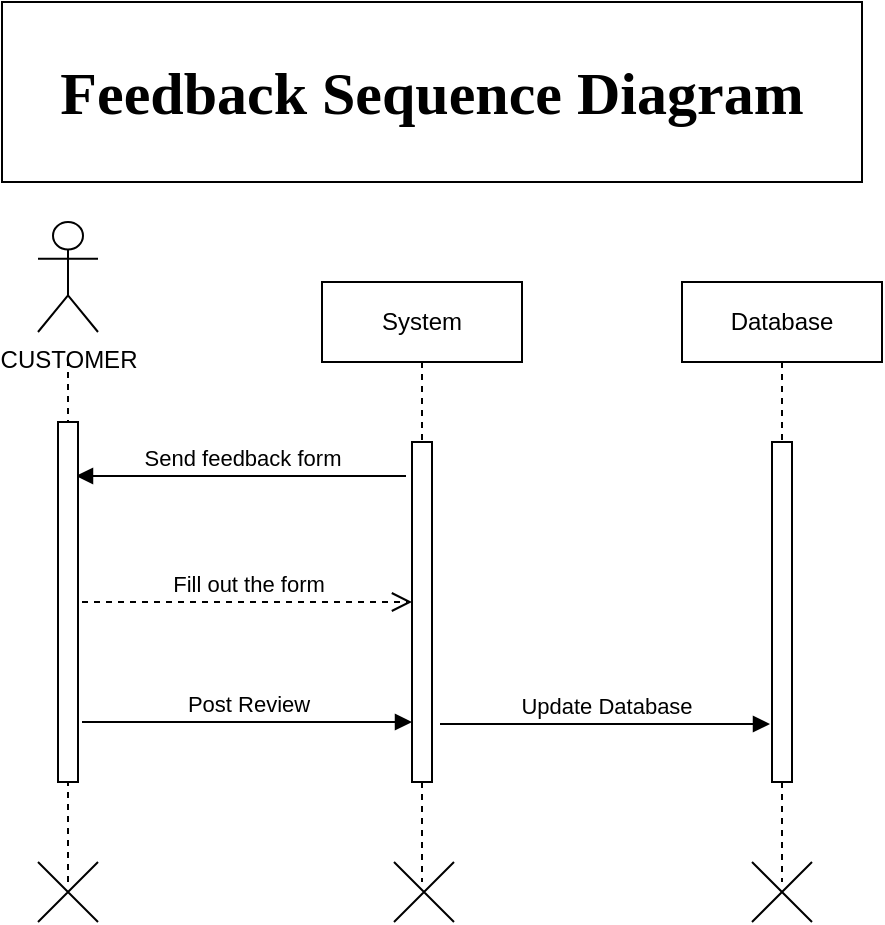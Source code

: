 <mxfile version="21.1.4" type="device">
  <diagram name="Page-1" id="2YBvvXClWsGukQMizWep">
    <mxGraphModel dx="1221" dy="1754" grid="1" gridSize="10" guides="1" tooltips="1" connect="1" arrows="1" fold="1" page="1" pageScale="1" pageWidth="850" pageHeight="1100" math="0" shadow="0">
      <root>
        <mxCell id="0" />
        <mxCell id="1" parent="0" />
        <mxCell id="aM9ryv3xv72pqoxQDRHE-5" value="System" style="shape=umlLifeline;perimeter=lifelinePerimeter;whiteSpace=wrap;html=1;container=0;dropTarget=0;collapsible=0;recursiveResize=0;outlineConnect=0;portConstraint=eastwest;newEdgeStyle={&quot;edgeStyle&quot;:&quot;elbowEdgeStyle&quot;,&quot;elbow&quot;:&quot;vertical&quot;,&quot;curved&quot;:0,&quot;rounded&quot;:0};" parent="1" vertex="1">
          <mxGeometry x="220" y="40" width="100" height="300" as="geometry" />
        </mxCell>
        <mxCell id="aM9ryv3xv72pqoxQDRHE-6" value="" style="html=1;points=[];perimeter=orthogonalPerimeter;outlineConnect=0;targetShapes=umlLifeline;portConstraint=eastwest;newEdgeStyle={&quot;edgeStyle&quot;:&quot;elbowEdgeStyle&quot;,&quot;elbow&quot;:&quot;vertical&quot;,&quot;curved&quot;:0,&quot;rounded&quot;:0};" parent="aM9ryv3xv72pqoxQDRHE-5" vertex="1">
          <mxGeometry x="45" y="80" width="10" height="170" as="geometry" />
        </mxCell>
        <mxCell id="aM9ryv3xv72pqoxQDRHE-9" value="Send feedback form" style="html=1;verticalAlign=bottom;endArrow=block;edgeStyle=elbowEdgeStyle;elbow=vertical;curved=0;rounded=0;" parent="1" edge="1">
          <mxGeometry relative="1" as="geometry">
            <mxPoint x="262" y="137" as="sourcePoint" />
            <Array as="points">
              <mxPoint x="187" y="137" />
            </Array>
            <mxPoint x="97" y="137" as="targetPoint" />
          </mxGeometry>
        </mxCell>
        <mxCell id="aM9ryv3xv72pqoxQDRHE-10" value="Fill out the form" style="html=1;verticalAlign=bottom;endArrow=open;dashed=1;endSize=8;edgeStyle=elbowEdgeStyle;elbow=vertical;curved=0;rounded=0;" parent="1" edge="1">
          <mxGeometry relative="1" as="geometry">
            <mxPoint x="265" y="200" as="targetPoint" />
            <Array as="points">
              <mxPoint x="160" y="200" />
            </Array>
            <mxPoint x="100" y="200" as="sourcePoint" />
          </mxGeometry>
        </mxCell>
        <mxCell id="krjvHkofv6m094aXY3ER-1" value="Post Review" style="html=1;verticalAlign=bottom;endArrow=block;edgeStyle=elbowEdgeStyle;elbow=vertical;curved=0;rounded=0;" parent="1" edge="1">
          <mxGeometry relative="1" as="geometry">
            <mxPoint x="100" y="260" as="sourcePoint" />
            <Array as="points">
              <mxPoint x="190" y="260" />
            </Array>
            <mxPoint x="265" y="260" as="targetPoint" />
          </mxGeometry>
        </mxCell>
        <mxCell id="krjvHkofv6m094aXY3ER-2" value="" style="shape=umlDestroy;html=1;" parent="1" vertex="1">
          <mxGeometry x="78" y="330" width="30" height="30" as="geometry" />
        </mxCell>
        <mxCell id="krjvHkofv6m094aXY3ER-3" value="" style="shape=umlDestroy;html=1;" parent="1" vertex="1">
          <mxGeometry x="256" y="330" width="30" height="30" as="geometry" />
        </mxCell>
        <mxCell id="krjvHkofv6m094aXY3ER-4" value="&lt;font style=&quot;font-size: 30px;&quot;&gt;&lt;b&gt;Feedback Sequence Diagram&lt;/b&gt;&lt;/font&gt;" style="rounded=0;whiteSpace=wrap;html=1;gradientColor=none;fontFamily=Comic Sans MS;" parent="1" vertex="1">
          <mxGeometry x="60" y="-100" width="430" height="90" as="geometry" />
        </mxCell>
        <mxCell id="5otP0CQRJVDmCszS-_wu-1" value="" style="endArrow=none;dashed=1;html=1;rounded=0;" parent="1" edge="1">
          <mxGeometry width="50" height="50" relative="1" as="geometry">
            <mxPoint x="93" y="340" as="sourcePoint" />
            <mxPoint x="93" y="80" as="targetPoint" />
          </mxGeometry>
        </mxCell>
        <mxCell id="5otP0CQRJVDmCszS-_wu-2" value="CUSTOMER" style="shape=umlActor;verticalLabelPosition=bottom;verticalAlign=top;html=1;outlineConnect=0;" parent="1" vertex="1">
          <mxGeometry x="78" y="10" width="30" height="55" as="geometry" />
        </mxCell>
        <mxCell id="5otP0CQRJVDmCszS-_wu-3" value="" style="html=1;points=[];perimeter=orthogonalPerimeter;outlineConnect=0;targetShapes=umlLifeline;portConstraint=eastwest;newEdgeStyle={&quot;edgeStyle&quot;:&quot;elbowEdgeStyle&quot;,&quot;elbow&quot;:&quot;vertical&quot;,&quot;curved&quot;:0,&quot;rounded&quot;:0};" parent="1" vertex="1">
          <mxGeometry x="88" y="110" width="10" height="180" as="geometry" />
        </mxCell>
        <mxCell id="vnmXt3iuXJpL4Q-aN62i-1" value="Database" style="shape=umlLifeline;perimeter=lifelinePerimeter;whiteSpace=wrap;html=1;container=0;dropTarget=0;collapsible=0;recursiveResize=0;outlineConnect=0;portConstraint=eastwest;newEdgeStyle={&quot;edgeStyle&quot;:&quot;elbowEdgeStyle&quot;,&quot;elbow&quot;:&quot;vertical&quot;,&quot;curved&quot;:0,&quot;rounded&quot;:0};" parent="1" vertex="1">
          <mxGeometry x="400" y="40" width="100" height="300" as="geometry" />
        </mxCell>
        <mxCell id="vnmXt3iuXJpL4Q-aN62i-2" value="" style="html=1;points=[];perimeter=orthogonalPerimeter;outlineConnect=0;targetShapes=umlLifeline;portConstraint=eastwest;newEdgeStyle={&quot;edgeStyle&quot;:&quot;elbowEdgeStyle&quot;,&quot;elbow&quot;:&quot;vertical&quot;,&quot;curved&quot;:0,&quot;rounded&quot;:0};" parent="vnmXt3iuXJpL4Q-aN62i-1" vertex="1">
          <mxGeometry x="45" y="80" width="10" height="170" as="geometry" />
        </mxCell>
        <mxCell id="vnmXt3iuXJpL4Q-aN62i-3" value="Update Database" style="html=1;verticalAlign=bottom;endArrow=block;edgeStyle=elbowEdgeStyle;elbow=vertical;curved=0;rounded=0;" parent="1" edge="1">
          <mxGeometry relative="1" as="geometry">
            <mxPoint x="279" y="261" as="sourcePoint" />
            <Array as="points">
              <mxPoint x="369" y="261" />
            </Array>
            <mxPoint x="444" y="261" as="targetPoint" />
          </mxGeometry>
        </mxCell>
        <mxCell id="vnmXt3iuXJpL4Q-aN62i-4" value="" style="shape=umlDestroy;html=1;" parent="1" vertex="1">
          <mxGeometry x="435" y="330" width="30" height="30" as="geometry" />
        </mxCell>
      </root>
    </mxGraphModel>
  </diagram>
</mxfile>
